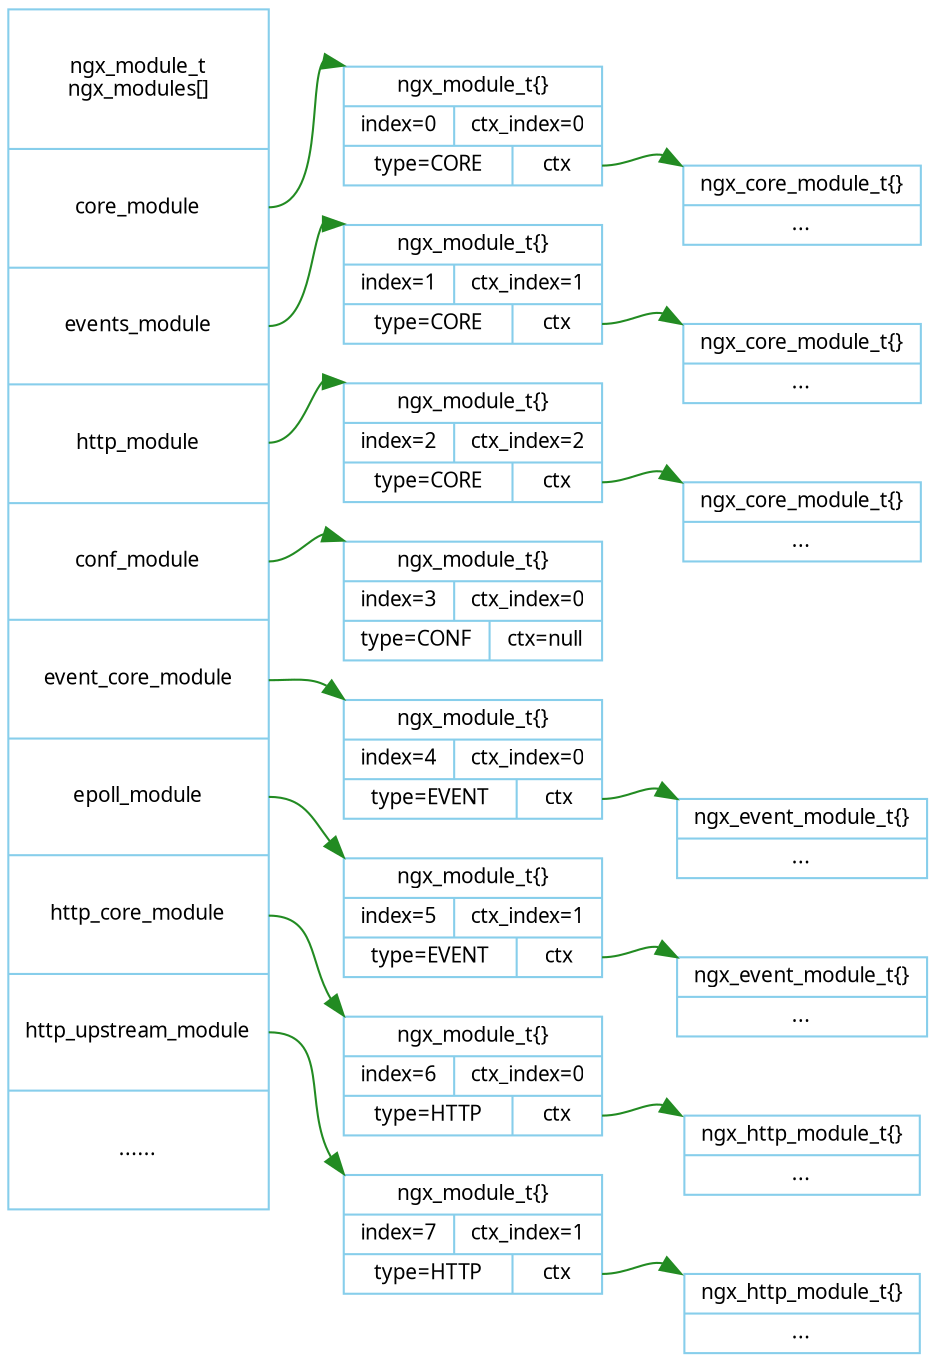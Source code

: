 digraph ngx_module {
   rankdir=LR;

   node [shape=record, color=skyblue, fontname="Verdana", fontsize=10];
   edge [color=forestgreen, fontname="Verdana", fontsize=10];

   ngx_modules [label="ngx_module_t\nngx_modules[]|<core>core_module|<events>events_module|<http>http_module|<conf>conf_module|<eventcore>event_core_module|<epoll>epoll_module|<httpcore>http_core_module|<upstream>http_upstream_module|......", height=8];
   
   ngx_core_module[label="ngx_module_t\{\}|{index=0|ctx_index=0}|{type=CORE|<ctx>ctx}"];
   ngx_core_module_ctx1[label="ngx_core_module_t\{\}|..."];
   ngx_modules:core -> ngx_core_module:nw;
   ngx_core_module:ctx -> ngx_core_module_ctx1:nw;

   ngx_events_module[label="ngx_module_t\{\}|{index=1|ctx_index=1}|{type=CORE|<ctx>ctx}"];
   ngx_core_module_ctx2[label="ngx_core_module_t\{\}|..."];
   ngx_modules:events -> ngx_events_module:nw;
   ngx_events_module:ctx -> ngx_core_module_ctx2:nw;

   ngx_http_module[label="ngx_module_t\{\}|{index=2|ctx_index=2}|{type=CORE|<ctx>ctx}"];
   ngx_core_module_ctx3[label="ngx_core_module_t\{\}|..."];
   ngx_modules:http -> ngx_http_module:nw;
   ngx_http_module:ctx -> ngx_core_module_ctx3:nw;

   ngx_conf_module[label="ngx_module_t\{\}|{index=3|ctx_index=0}|{type=CONF|<ctx>ctx=null}"];
   ngx_modules:conf -> ngx_conf_module:nw;

   ngx_event_core_module[label="ngx_module_t\{\}|{index=4|ctx_index=0}|{type=EVENT|<ctx>ctx}"];
   ngx_event_module_ctx0[label="ngx_event_module_t\{\}|..."];
   ngx_modules:eventcore -> ngx_event_core_module:nw;
   ngx_event_core_module:ctx -> ngx_event_module_ctx0:nw;

   ngx_epoll_module[label="ngx_module_t\{\}|{index=5|ctx_index=1}|{type=EVENT|<ctx>ctx}"];
   ngx_event_module_ctx1[label="ngx_event_module_t\{\}|..."];
   ngx_modules:epoll -> ngx_epoll_module:nw;
   ngx_epoll_module:ctx -> ngx_event_module_ctx1:nw;

   ngx_http_core_module[label="ngx_module_t\{\}|{index=6|ctx_index=0}|{type=HTTP|<ctx>ctx}"];
   ngx_http_module_ctx0[label="ngx_http_module_t\{\}|..."];
   ngx_modules:httpcore -> ngx_http_core_module:nw;
   ngx_http_core_module:ctx -> ngx_http_module_ctx0:nw;

   ngx_http_upstream_module[label="ngx_module_t\{\}|{index=7|ctx_index=1}|{type=HTTP|<ctx>ctx}"];
   ngx_http_module_ctx1[label="ngx_http_module_t\{\}|..."];
   ngx_modules:upstream -> ngx_http_upstream_module:nw;
   ngx_http_upstream_module:ctx -> ngx_http_module_ctx1:nw;
}